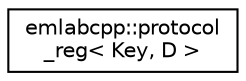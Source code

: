 digraph "Graphical Class Hierarchy"
{
 // LATEX_PDF_SIZE
  edge [fontname="Helvetica",fontsize="10",labelfontname="Helvetica",labelfontsize="10"];
  node [fontname="Helvetica",fontsize="10",shape=record];
  rankdir="LR";
  Node0 [label="emlabcpp::protocol\l_reg\< Key, D \>",height=0.2,width=0.4,color="black", fillcolor="white", style="filled",URL="$structemlabcpp_1_1protocol__reg.html",tooltip=" "];
}

